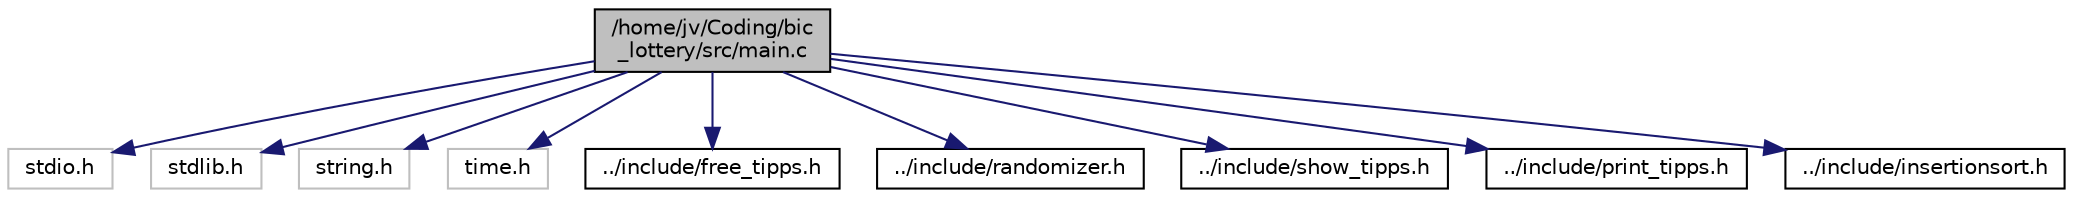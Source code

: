 digraph "/home/jv/Coding/bic_lottery/src/main.c"
{
 // LATEX_PDF_SIZE
  edge [fontname="Helvetica",fontsize="10",labelfontname="Helvetica",labelfontsize="10"];
  node [fontname="Helvetica",fontsize="10",shape=record];
  Node1 [label="/home/jv/Coding/bic\l_lottery/src/main.c",height=0.2,width=0.4,color="black", fillcolor="grey75", style="filled", fontcolor="black",tooltip=" "];
  Node1 -> Node2 [color="midnightblue",fontsize="10",style="solid"];
  Node2 [label="stdio.h",height=0.2,width=0.4,color="grey75", fillcolor="white", style="filled",tooltip=" "];
  Node1 -> Node3 [color="midnightblue",fontsize="10",style="solid"];
  Node3 [label="stdlib.h",height=0.2,width=0.4,color="grey75", fillcolor="white", style="filled",tooltip=" "];
  Node1 -> Node4 [color="midnightblue",fontsize="10",style="solid"];
  Node4 [label="string.h",height=0.2,width=0.4,color="grey75", fillcolor="white", style="filled",tooltip=" "];
  Node1 -> Node5 [color="midnightblue",fontsize="10",style="solid"];
  Node5 [label="time.h",height=0.2,width=0.4,color="grey75", fillcolor="white", style="filled",tooltip=" "];
  Node1 -> Node6 [color="midnightblue",fontsize="10",style="solid"];
  Node6 [label="../include/free_tipps.h",height=0.2,width=0.4,color="black", fillcolor="white", style="filled",URL="$free__tipps_8h_source.html",tooltip=" "];
  Node1 -> Node7 [color="midnightblue",fontsize="10",style="solid"];
  Node7 [label="../include/randomizer.h",height=0.2,width=0.4,color="black", fillcolor="white", style="filled",URL="$randomizer_8h_source.html",tooltip=" "];
  Node1 -> Node8 [color="midnightblue",fontsize="10",style="solid"];
  Node8 [label="../include/show_tipps.h",height=0.2,width=0.4,color="black", fillcolor="white", style="filled",URL="$show__tipps_8h_source.html",tooltip=" "];
  Node1 -> Node9 [color="midnightblue",fontsize="10",style="solid"];
  Node9 [label="../include/print_tipps.h",height=0.2,width=0.4,color="black", fillcolor="white", style="filled",URL="$print__tipps_8h_source.html",tooltip=" "];
  Node1 -> Node10 [color="midnightblue",fontsize="10",style="solid"];
  Node10 [label="../include/insertionsort.h",height=0.2,width=0.4,color="black", fillcolor="white", style="filled",URL="$insertionsort_8h_source.html",tooltip=" "];
}

